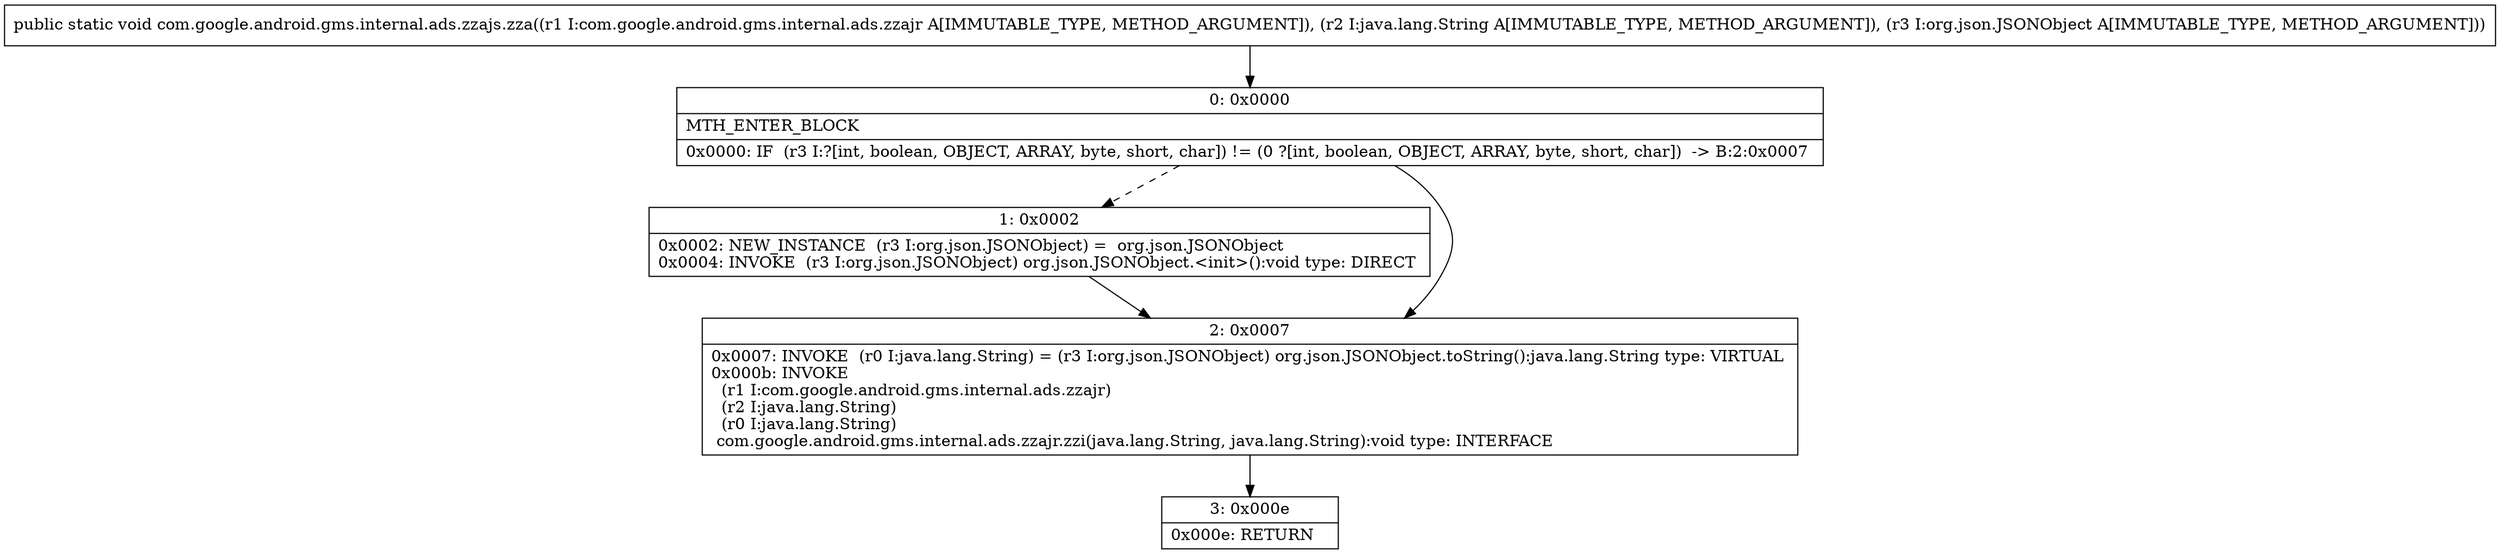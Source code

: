 digraph "CFG forcom.google.android.gms.internal.ads.zzajs.zza(Lcom\/google\/android\/gms\/internal\/ads\/zzajr;Ljava\/lang\/String;Lorg\/json\/JSONObject;)V" {
Node_0 [shape=record,label="{0\:\ 0x0000|MTH_ENTER_BLOCK\l|0x0000: IF  (r3 I:?[int, boolean, OBJECT, ARRAY, byte, short, char]) != (0 ?[int, boolean, OBJECT, ARRAY, byte, short, char])  \-\> B:2:0x0007 \l}"];
Node_1 [shape=record,label="{1\:\ 0x0002|0x0002: NEW_INSTANCE  (r3 I:org.json.JSONObject) =  org.json.JSONObject \l0x0004: INVOKE  (r3 I:org.json.JSONObject) org.json.JSONObject.\<init\>():void type: DIRECT \l}"];
Node_2 [shape=record,label="{2\:\ 0x0007|0x0007: INVOKE  (r0 I:java.lang.String) = (r3 I:org.json.JSONObject) org.json.JSONObject.toString():java.lang.String type: VIRTUAL \l0x000b: INVOKE  \l  (r1 I:com.google.android.gms.internal.ads.zzajr)\l  (r2 I:java.lang.String)\l  (r0 I:java.lang.String)\l com.google.android.gms.internal.ads.zzajr.zzi(java.lang.String, java.lang.String):void type: INTERFACE \l}"];
Node_3 [shape=record,label="{3\:\ 0x000e|0x000e: RETURN   \l}"];
MethodNode[shape=record,label="{public static void com.google.android.gms.internal.ads.zzajs.zza((r1 I:com.google.android.gms.internal.ads.zzajr A[IMMUTABLE_TYPE, METHOD_ARGUMENT]), (r2 I:java.lang.String A[IMMUTABLE_TYPE, METHOD_ARGUMENT]), (r3 I:org.json.JSONObject A[IMMUTABLE_TYPE, METHOD_ARGUMENT])) }"];
MethodNode -> Node_0;
Node_0 -> Node_1[style=dashed];
Node_0 -> Node_2;
Node_1 -> Node_2;
Node_2 -> Node_3;
}

